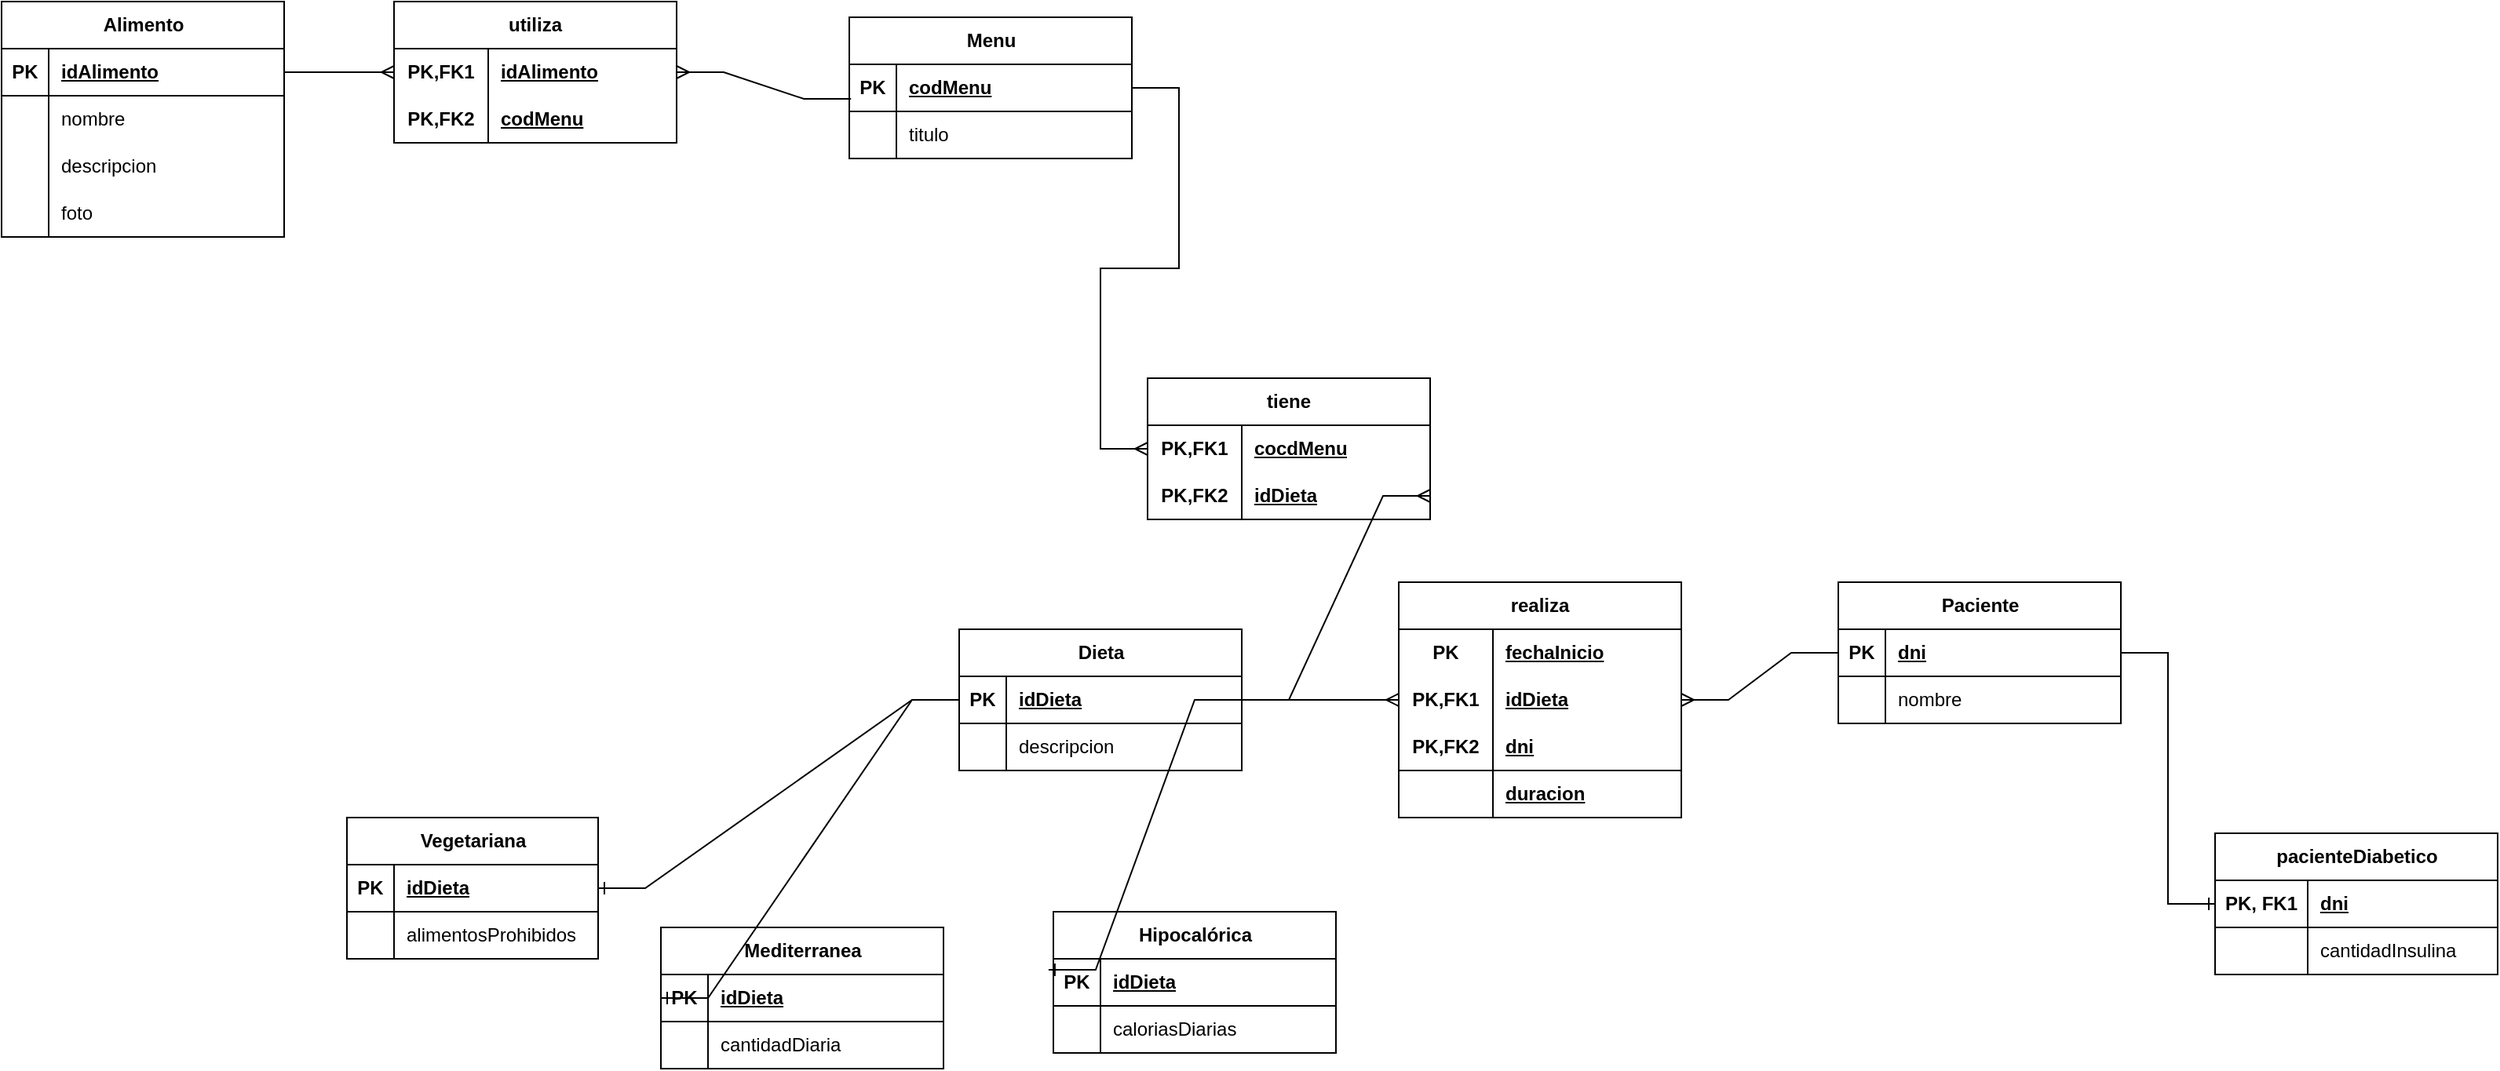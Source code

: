 <mxfile version="22.1.21" type="device">
  <diagram name="Página-1" id="oYY-aTcxlqG4oRUrxusF">
    <mxGraphModel dx="1615" dy="955" grid="1" gridSize="10" guides="1" tooltips="1" connect="1" arrows="1" fold="1" page="1" pageScale="1" pageWidth="827" pageHeight="1169" math="0" shadow="0">
      <root>
        <mxCell id="0" />
        <mxCell id="1" parent="0" />
        <mxCell id="V4Q_KxVvTnMEaKSa2x1a-1" value="Alimento" style="shape=table;startSize=30;container=1;collapsible=1;childLayout=tableLayout;fixedRows=1;rowLines=0;fontStyle=1;align=center;resizeLast=1;html=1;" parent="1" vertex="1">
          <mxGeometry x="20" y="30" width="180" height="150" as="geometry" />
        </mxCell>
        <mxCell id="V4Q_KxVvTnMEaKSa2x1a-2" value="" style="shape=tableRow;horizontal=0;startSize=0;swimlaneHead=0;swimlaneBody=0;fillColor=none;collapsible=0;dropTarget=0;points=[[0,0.5],[1,0.5]];portConstraint=eastwest;top=0;left=0;right=0;bottom=1;" parent="V4Q_KxVvTnMEaKSa2x1a-1" vertex="1">
          <mxGeometry y="30" width="180" height="30" as="geometry" />
        </mxCell>
        <mxCell id="V4Q_KxVvTnMEaKSa2x1a-3" value="PK" style="shape=partialRectangle;connectable=0;fillColor=none;top=0;left=0;bottom=0;right=0;fontStyle=1;overflow=hidden;whiteSpace=wrap;html=1;" parent="V4Q_KxVvTnMEaKSa2x1a-2" vertex="1">
          <mxGeometry width="30" height="30" as="geometry">
            <mxRectangle width="30" height="30" as="alternateBounds" />
          </mxGeometry>
        </mxCell>
        <mxCell id="V4Q_KxVvTnMEaKSa2x1a-4" value="idAlimento" style="shape=partialRectangle;connectable=0;fillColor=none;top=0;left=0;bottom=0;right=0;align=left;spacingLeft=6;fontStyle=5;overflow=hidden;whiteSpace=wrap;html=1;" parent="V4Q_KxVvTnMEaKSa2x1a-2" vertex="1">
          <mxGeometry x="30" width="150" height="30" as="geometry">
            <mxRectangle width="150" height="30" as="alternateBounds" />
          </mxGeometry>
        </mxCell>
        <mxCell id="V4Q_KxVvTnMEaKSa2x1a-5" value="" style="shape=tableRow;horizontal=0;startSize=0;swimlaneHead=0;swimlaneBody=0;fillColor=none;collapsible=0;dropTarget=0;points=[[0,0.5],[1,0.5]];portConstraint=eastwest;top=0;left=0;right=0;bottom=0;" parent="V4Q_KxVvTnMEaKSa2x1a-1" vertex="1">
          <mxGeometry y="60" width="180" height="30" as="geometry" />
        </mxCell>
        <mxCell id="V4Q_KxVvTnMEaKSa2x1a-6" value="" style="shape=partialRectangle;connectable=0;fillColor=none;top=0;left=0;bottom=0;right=0;editable=1;overflow=hidden;whiteSpace=wrap;html=1;" parent="V4Q_KxVvTnMEaKSa2x1a-5" vertex="1">
          <mxGeometry width="30" height="30" as="geometry">
            <mxRectangle width="30" height="30" as="alternateBounds" />
          </mxGeometry>
        </mxCell>
        <mxCell id="V4Q_KxVvTnMEaKSa2x1a-7" value="nombre" style="shape=partialRectangle;connectable=0;fillColor=none;top=0;left=0;bottom=0;right=0;align=left;spacingLeft=6;overflow=hidden;whiteSpace=wrap;html=1;" parent="V4Q_KxVvTnMEaKSa2x1a-5" vertex="1">
          <mxGeometry x="30" width="150" height="30" as="geometry">
            <mxRectangle width="150" height="30" as="alternateBounds" />
          </mxGeometry>
        </mxCell>
        <mxCell id="V4Q_KxVvTnMEaKSa2x1a-8" value="" style="shape=tableRow;horizontal=0;startSize=0;swimlaneHead=0;swimlaneBody=0;fillColor=none;collapsible=0;dropTarget=0;points=[[0,0.5],[1,0.5]];portConstraint=eastwest;top=0;left=0;right=0;bottom=0;" parent="V4Q_KxVvTnMEaKSa2x1a-1" vertex="1">
          <mxGeometry y="90" width="180" height="30" as="geometry" />
        </mxCell>
        <mxCell id="V4Q_KxVvTnMEaKSa2x1a-9" value="" style="shape=partialRectangle;connectable=0;fillColor=none;top=0;left=0;bottom=0;right=0;editable=1;overflow=hidden;whiteSpace=wrap;html=1;" parent="V4Q_KxVvTnMEaKSa2x1a-8" vertex="1">
          <mxGeometry width="30" height="30" as="geometry">
            <mxRectangle width="30" height="30" as="alternateBounds" />
          </mxGeometry>
        </mxCell>
        <mxCell id="V4Q_KxVvTnMEaKSa2x1a-10" value="descripcion" style="shape=partialRectangle;connectable=0;fillColor=none;top=0;left=0;bottom=0;right=0;align=left;spacingLeft=6;overflow=hidden;whiteSpace=wrap;html=1;" parent="V4Q_KxVvTnMEaKSa2x1a-8" vertex="1">
          <mxGeometry x="30" width="150" height="30" as="geometry">
            <mxRectangle width="150" height="30" as="alternateBounds" />
          </mxGeometry>
        </mxCell>
        <mxCell id="V4Q_KxVvTnMEaKSa2x1a-11" value="" style="shape=tableRow;horizontal=0;startSize=0;swimlaneHead=0;swimlaneBody=0;fillColor=none;collapsible=0;dropTarget=0;points=[[0,0.5],[1,0.5]];portConstraint=eastwest;top=0;left=0;right=0;bottom=0;" parent="V4Q_KxVvTnMEaKSa2x1a-1" vertex="1">
          <mxGeometry y="120" width="180" height="30" as="geometry" />
        </mxCell>
        <mxCell id="V4Q_KxVvTnMEaKSa2x1a-12" value="" style="shape=partialRectangle;connectable=0;fillColor=none;top=0;left=0;bottom=0;right=0;editable=1;overflow=hidden;whiteSpace=wrap;html=1;" parent="V4Q_KxVvTnMEaKSa2x1a-11" vertex="1">
          <mxGeometry width="30" height="30" as="geometry">
            <mxRectangle width="30" height="30" as="alternateBounds" />
          </mxGeometry>
        </mxCell>
        <mxCell id="V4Q_KxVvTnMEaKSa2x1a-13" value="foto" style="shape=partialRectangle;connectable=0;fillColor=none;top=0;left=0;bottom=0;right=0;align=left;spacingLeft=6;overflow=hidden;whiteSpace=wrap;html=1;" parent="V4Q_KxVvTnMEaKSa2x1a-11" vertex="1">
          <mxGeometry x="30" width="150" height="30" as="geometry">
            <mxRectangle width="150" height="30" as="alternateBounds" />
          </mxGeometry>
        </mxCell>
        <mxCell id="V4Q_KxVvTnMEaKSa2x1a-28" value="utiliza" style="shape=table;startSize=30;container=1;collapsible=1;childLayout=tableLayout;fixedRows=1;rowLines=0;fontStyle=1;align=center;resizeLast=1;html=1;whiteSpace=wrap;" parent="1" vertex="1">
          <mxGeometry x="270" y="30" width="180" height="90" as="geometry" />
        </mxCell>
        <mxCell id="V4Q_KxVvTnMEaKSa2x1a-29" value="" style="shape=tableRow;horizontal=0;startSize=0;swimlaneHead=0;swimlaneBody=0;fillColor=none;collapsible=0;dropTarget=0;points=[[0,0.5],[1,0.5]];portConstraint=eastwest;top=0;left=0;right=0;bottom=0;html=1;" parent="V4Q_KxVvTnMEaKSa2x1a-28" vertex="1">
          <mxGeometry y="30" width="180" height="30" as="geometry" />
        </mxCell>
        <mxCell id="V4Q_KxVvTnMEaKSa2x1a-30" value="PK,FK1" style="shape=partialRectangle;connectable=0;fillColor=none;top=0;left=0;bottom=0;right=0;fontStyle=1;overflow=hidden;html=1;whiteSpace=wrap;" parent="V4Q_KxVvTnMEaKSa2x1a-29" vertex="1">
          <mxGeometry width="60" height="30" as="geometry">
            <mxRectangle width="60" height="30" as="alternateBounds" />
          </mxGeometry>
        </mxCell>
        <mxCell id="V4Q_KxVvTnMEaKSa2x1a-31" value="idAlimento" style="shape=partialRectangle;connectable=0;fillColor=none;top=0;left=0;bottom=0;right=0;align=left;spacingLeft=6;fontStyle=5;overflow=hidden;html=1;whiteSpace=wrap;" parent="V4Q_KxVvTnMEaKSa2x1a-29" vertex="1">
          <mxGeometry x="60" width="120" height="30" as="geometry">
            <mxRectangle width="120" height="30" as="alternateBounds" />
          </mxGeometry>
        </mxCell>
        <mxCell id="V4Q_KxVvTnMEaKSa2x1a-32" value="" style="shape=tableRow;horizontal=0;startSize=0;swimlaneHead=0;swimlaneBody=0;fillColor=none;collapsible=0;dropTarget=0;points=[[0,0.5],[1,0.5]];portConstraint=eastwest;top=0;left=0;right=0;bottom=1;html=1;" parent="V4Q_KxVvTnMEaKSa2x1a-28" vertex="1">
          <mxGeometry y="60" width="180" height="30" as="geometry" />
        </mxCell>
        <mxCell id="V4Q_KxVvTnMEaKSa2x1a-33" value="PK,FK2" style="shape=partialRectangle;connectable=0;fillColor=none;top=0;left=0;bottom=0;right=0;fontStyle=1;overflow=hidden;html=1;whiteSpace=wrap;" parent="V4Q_KxVvTnMEaKSa2x1a-32" vertex="1">
          <mxGeometry width="60" height="30" as="geometry">
            <mxRectangle width="60" height="30" as="alternateBounds" />
          </mxGeometry>
        </mxCell>
        <mxCell id="V4Q_KxVvTnMEaKSa2x1a-34" value="codMenu" style="shape=partialRectangle;connectable=0;fillColor=none;top=0;left=0;bottom=0;right=0;align=left;spacingLeft=6;fontStyle=5;overflow=hidden;html=1;whiteSpace=wrap;" parent="V4Q_KxVvTnMEaKSa2x1a-32" vertex="1">
          <mxGeometry x="60" width="120" height="30" as="geometry">
            <mxRectangle width="120" height="30" as="alternateBounds" />
          </mxGeometry>
        </mxCell>
        <mxCell id="V4Q_KxVvTnMEaKSa2x1a-41" value="" style="edgeStyle=entityRelationEdgeStyle;fontSize=12;html=1;endArrow=ERmany;rounded=0;exitX=1;exitY=0.5;exitDx=0;exitDy=0;entryX=0;entryY=0.5;entryDx=0;entryDy=0;" parent="1" source="V4Q_KxVvTnMEaKSa2x1a-2" target="V4Q_KxVvTnMEaKSa2x1a-29" edge="1">
          <mxGeometry width="100" height="100" relative="1" as="geometry">
            <mxPoint x="280" y="380" as="sourcePoint" />
            <mxPoint x="380" y="280" as="targetPoint" />
          </mxGeometry>
        </mxCell>
        <mxCell id="V4Q_KxVvTnMEaKSa2x1a-42" value="Menu" style="shape=table;startSize=30;container=1;collapsible=1;childLayout=tableLayout;fixedRows=1;rowLines=0;fontStyle=1;align=center;resizeLast=1;html=1;" parent="1" vertex="1">
          <mxGeometry x="560" y="40" width="180" height="90" as="geometry" />
        </mxCell>
        <mxCell id="V4Q_KxVvTnMEaKSa2x1a-43" value="" style="shape=tableRow;horizontal=0;startSize=0;swimlaneHead=0;swimlaneBody=0;fillColor=none;collapsible=0;dropTarget=0;points=[[0,0.5],[1,0.5]];portConstraint=eastwest;top=0;left=0;right=0;bottom=1;" parent="V4Q_KxVvTnMEaKSa2x1a-42" vertex="1">
          <mxGeometry y="30" width="180" height="30" as="geometry" />
        </mxCell>
        <mxCell id="V4Q_KxVvTnMEaKSa2x1a-44" value="PK" style="shape=partialRectangle;connectable=0;fillColor=none;top=0;left=0;bottom=0;right=0;fontStyle=1;overflow=hidden;whiteSpace=wrap;html=1;" parent="V4Q_KxVvTnMEaKSa2x1a-43" vertex="1">
          <mxGeometry width="30" height="30" as="geometry">
            <mxRectangle width="30" height="30" as="alternateBounds" />
          </mxGeometry>
        </mxCell>
        <mxCell id="V4Q_KxVvTnMEaKSa2x1a-45" value="codMenu" style="shape=partialRectangle;connectable=0;fillColor=none;top=0;left=0;bottom=0;right=0;align=left;spacingLeft=6;fontStyle=5;overflow=hidden;whiteSpace=wrap;html=1;" parent="V4Q_KxVvTnMEaKSa2x1a-43" vertex="1">
          <mxGeometry x="30" width="150" height="30" as="geometry">
            <mxRectangle width="150" height="30" as="alternateBounds" />
          </mxGeometry>
        </mxCell>
        <mxCell id="V4Q_KxVvTnMEaKSa2x1a-46" value="" style="shape=tableRow;horizontal=0;startSize=0;swimlaneHead=0;swimlaneBody=0;fillColor=none;collapsible=0;dropTarget=0;points=[[0,0.5],[1,0.5]];portConstraint=eastwest;top=0;left=0;right=0;bottom=0;" parent="V4Q_KxVvTnMEaKSa2x1a-42" vertex="1">
          <mxGeometry y="60" width="180" height="30" as="geometry" />
        </mxCell>
        <mxCell id="V4Q_KxVvTnMEaKSa2x1a-47" value="" style="shape=partialRectangle;connectable=0;fillColor=none;top=0;left=0;bottom=0;right=0;editable=1;overflow=hidden;whiteSpace=wrap;html=1;" parent="V4Q_KxVvTnMEaKSa2x1a-46" vertex="1">
          <mxGeometry width="30" height="30" as="geometry">
            <mxRectangle width="30" height="30" as="alternateBounds" />
          </mxGeometry>
        </mxCell>
        <mxCell id="V4Q_KxVvTnMEaKSa2x1a-48" value="titulo" style="shape=partialRectangle;connectable=0;fillColor=none;top=0;left=0;bottom=0;right=0;align=left;spacingLeft=6;overflow=hidden;whiteSpace=wrap;html=1;" parent="V4Q_KxVvTnMEaKSa2x1a-46" vertex="1">
          <mxGeometry x="30" width="150" height="30" as="geometry">
            <mxRectangle width="150" height="30" as="alternateBounds" />
          </mxGeometry>
        </mxCell>
        <mxCell id="V4Q_KxVvTnMEaKSa2x1a-55" value="" style="edgeStyle=entityRelationEdgeStyle;fontSize=12;html=1;endArrow=ERmany;rounded=0;exitX=0.006;exitY=0.733;exitDx=0;exitDy=0;exitPerimeter=0;entryX=1;entryY=0.5;entryDx=0;entryDy=0;" parent="1" source="V4Q_KxVvTnMEaKSa2x1a-43" target="V4Q_KxVvTnMEaKSa2x1a-29" edge="1">
          <mxGeometry width="100" height="100" relative="1" as="geometry">
            <mxPoint x="540" y="200" as="sourcePoint" />
            <mxPoint x="380" y="280" as="targetPoint" />
          </mxGeometry>
        </mxCell>
        <mxCell id="V4Q_KxVvTnMEaKSa2x1a-56" value="Vegetariana" style="shape=table;startSize=30;container=1;collapsible=1;childLayout=tableLayout;fixedRows=1;rowLines=0;fontStyle=1;align=center;resizeLast=1;html=1;" parent="1" vertex="1">
          <mxGeometry x="240" y="550" width="160" height="90" as="geometry">
            <mxRectangle x="270" y="200" width="110" height="30" as="alternateBounds" />
          </mxGeometry>
        </mxCell>
        <mxCell id="V4Q_KxVvTnMEaKSa2x1a-57" value="" style="shape=tableRow;horizontal=0;startSize=0;swimlaneHead=0;swimlaneBody=0;fillColor=none;collapsible=0;dropTarget=0;points=[[0,0.5],[1,0.5]];portConstraint=eastwest;top=0;left=0;right=0;bottom=1;" parent="V4Q_KxVvTnMEaKSa2x1a-56" vertex="1">
          <mxGeometry y="30" width="160" height="30" as="geometry" />
        </mxCell>
        <mxCell id="V4Q_KxVvTnMEaKSa2x1a-58" value="PK" style="shape=partialRectangle;connectable=0;fillColor=none;top=0;left=0;bottom=0;right=0;fontStyle=1;overflow=hidden;whiteSpace=wrap;html=1;" parent="V4Q_KxVvTnMEaKSa2x1a-57" vertex="1">
          <mxGeometry width="30" height="30" as="geometry">
            <mxRectangle width="30" height="30" as="alternateBounds" />
          </mxGeometry>
        </mxCell>
        <mxCell id="V4Q_KxVvTnMEaKSa2x1a-59" value="idDieta" style="shape=partialRectangle;connectable=0;fillColor=none;top=0;left=0;bottom=0;right=0;align=left;spacingLeft=6;fontStyle=5;overflow=hidden;whiteSpace=wrap;html=1;" parent="V4Q_KxVvTnMEaKSa2x1a-57" vertex="1">
          <mxGeometry x="30" width="130" height="30" as="geometry">
            <mxRectangle width="130" height="30" as="alternateBounds" />
          </mxGeometry>
        </mxCell>
        <mxCell id="V4Q_KxVvTnMEaKSa2x1a-60" value="" style="shape=tableRow;horizontal=0;startSize=0;swimlaneHead=0;swimlaneBody=0;fillColor=none;collapsible=0;dropTarget=0;points=[[0,0.5],[1,0.5]];portConstraint=eastwest;top=0;left=0;right=0;bottom=0;" parent="V4Q_KxVvTnMEaKSa2x1a-56" vertex="1">
          <mxGeometry y="60" width="160" height="30" as="geometry" />
        </mxCell>
        <mxCell id="V4Q_KxVvTnMEaKSa2x1a-61" value="" style="shape=partialRectangle;connectable=0;fillColor=none;top=0;left=0;bottom=0;right=0;editable=1;overflow=hidden;whiteSpace=wrap;html=1;" parent="V4Q_KxVvTnMEaKSa2x1a-60" vertex="1">
          <mxGeometry width="30" height="30" as="geometry">
            <mxRectangle width="30" height="30" as="alternateBounds" />
          </mxGeometry>
        </mxCell>
        <mxCell id="V4Q_KxVvTnMEaKSa2x1a-62" value="alimentosProhibidos" style="shape=partialRectangle;connectable=0;fillColor=none;top=0;left=0;bottom=0;right=0;align=left;spacingLeft=6;overflow=hidden;whiteSpace=wrap;html=1;" parent="V4Q_KxVvTnMEaKSa2x1a-60" vertex="1">
          <mxGeometry x="30" width="130" height="30" as="geometry">
            <mxRectangle width="130" height="30" as="alternateBounds" />
          </mxGeometry>
        </mxCell>
        <mxCell id="V4Q_KxVvTnMEaKSa2x1a-69" value="" style="edgeStyle=entityRelationEdgeStyle;fontSize=12;html=1;endArrow=ERone;endFill=1;rounded=0;exitX=0;exitY=0.5;exitDx=0;exitDy=0;" parent="1" source="4MyRbjUL68jbBqJMApFy-2" target="V4Q_KxVvTnMEaKSa2x1a-57" edge="1">
          <mxGeometry width="100" height="100" relative="1" as="geometry">
            <mxPoint x="280" y="380" as="sourcePoint" />
            <mxPoint x="380" y="280" as="targetPoint" />
          </mxGeometry>
        </mxCell>
        <mxCell id="V4Q_KxVvTnMEaKSa2x1a-70" value="Mediterranea" style="shape=table;startSize=30;container=1;collapsible=1;childLayout=tableLayout;fixedRows=1;rowLines=0;fontStyle=1;align=center;resizeLast=1;html=1;" parent="1" vertex="1">
          <mxGeometry x="440" y="620" width="180" height="90" as="geometry" />
        </mxCell>
        <mxCell id="V4Q_KxVvTnMEaKSa2x1a-71" value="" style="shape=tableRow;horizontal=0;startSize=0;swimlaneHead=0;swimlaneBody=0;fillColor=none;collapsible=0;dropTarget=0;points=[[0,0.5],[1,0.5]];portConstraint=eastwest;top=0;left=0;right=0;bottom=1;" parent="V4Q_KxVvTnMEaKSa2x1a-70" vertex="1">
          <mxGeometry y="30" width="180" height="30" as="geometry" />
        </mxCell>
        <mxCell id="V4Q_KxVvTnMEaKSa2x1a-72" value="PK" style="shape=partialRectangle;connectable=0;fillColor=none;top=0;left=0;bottom=0;right=0;fontStyle=1;overflow=hidden;whiteSpace=wrap;html=1;" parent="V4Q_KxVvTnMEaKSa2x1a-71" vertex="1">
          <mxGeometry width="30" height="30" as="geometry">
            <mxRectangle width="30" height="30" as="alternateBounds" />
          </mxGeometry>
        </mxCell>
        <mxCell id="V4Q_KxVvTnMEaKSa2x1a-73" value="idDieta" style="shape=partialRectangle;connectable=0;fillColor=none;top=0;left=0;bottom=0;right=0;align=left;spacingLeft=6;fontStyle=5;overflow=hidden;whiteSpace=wrap;html=1;" parent="V4Q_KxVvTnMEaKSa2x1a-71" vertex="1">
          <mxGeometry x="30" width="150" height="30" as="geometry">
            <mxRectangle width="150" height="30" as="alternateBounds" />
          </mxGeometry>
        </mxCell>
        <mxCell id="V4Q_KxVvTnMEaKSa2x1a-74" value="" style="shape=tableRow;horizontal=0;startSize=0;swimlaneHead=0;swimlaneBody=0;fillColor=none;collapsible=0;dropTarget=0;points=[[0,0.5],[1,0.5]];portConstraint=eastwest;top=0;left=0;right=0;bottom=0;" parent="V4Q_KxVvTnMEaKSa2x1a-70" vertex="1">
          <mxGeometry y="60" width="180" height="30" as="geometry" />
        </mxCell>
        <mxCell id="V4Q_KxVvTnMEaKSa2x1a-75" value="" style="shape=partialRectangle;connectable=0;fillColor=none;top=0;left=0;bottom=0;right=0;editable=1;overflow=hidden;whiteSpace=wrap;html=1;" parent="V4Q_KxVvTnMEaKSa2x1a-74" vertex="1">
          <mxGeometry width="30" height="30" as="geometry">
            <mxRectangle width="30" height="30" as="alternateBounds" />
          </mxGeometry>
        </mxCell>
        <mxCell id="V4Q_KxVvTnMEaKSa2x1a-76" value="cantidadDiaria" style="shape=partialRectangle;connectable=0;fillColor=none;top=0;left=0;bottom=0;right=0;align=left;spacingLeft=6;overflow=hidden;whiteSpace=wrap;html=1;" parent="V4Q_KxVvTnMEaKSa2x1a-74" vertex="1">
          <mxGeometry x="30" width="150" height="30" as="geometry">
            <mxRectangle width="150" height="30" as="alternateBounds" />
          </mxGeometry>
        </mxCell>
        <mxCell id="V4Q_KxVvTnMEaKSa2x1a-83" value="" style="edgeStyle=entityRelationEdgeStyle;fontSize=12;html=1;endArrow=ERone;endFill=1;rounded=0;entryX=0;entryY=0.5;entryDx=0;entryDy=0;" parent="1" source="4MyRbjUL68jbBqJMApFy-1" target="V4Q_KxVvTnMEaKSa2x1a-71" edge="1">
          <mxGeometry width="100" height="100" relative="1" as="geometry">
            <mxPoint x="570" y="245" as="sourcePoint" />
            <mxPoint x="550" y="445" as="targetPoint" />
          </mxGeometry>
        </mxCell>
        <mxCell id="V4Q_KxVvTnMEaKSa2x1a-84" value="Hipocalórica" style="shape=table;startSize=30;container=1;collapsible=1;childLayout=tableLayout;fixedRows=1;rowLines=0;fontStyle=1;align=center;resizeLast=1;html=1;" parent="1" vertex="1">
          <mxGeometry x="690" y="610" width="180" height="90" as="geometry" />
        </mxCell>
        <mxCell id="V4Q_KxVvTnMEaKSa2x1a-85" value="" style="shape=tableRow;horizontal=0;startSize=0;swimlaneHead=0;swimlaneBody=0;fillColor=none;collapsible=0;dropTarget=0;points=[[0,0.5],[1,0.5]];portConstraint=eastwest;top=0;left=0;right=0;bottom=1;" parent="V4Q_KxVvTnMEaKSa2x1a-84" vertex="1">
          <mxGeometry y="30" width="180" height="30" as="geometry" />
        </mxCell>
        <mxCell id="V4Q_KxVvTnMEaKSa2x1a-86" value="PK" style="shape=partialRectangle;connectable=0;fillColor=none;top=0;left=0;bottom=0;right=0;fontStyle=1;overflow=hidden;whiteSpace=wrap;html=1;" parent="V4Q_KxVvTnMEaKSa2x1a-85" vertex="1">
          <mxGeometry width="30" height="30" as="geometry">
            <mxRectangle width="30" height="30" as="alternateBounds" />
          </mxGeometry>
        </mxCell>
        <mxCell id="V4Q_KxVvTnMEaKSa2x1a-87" value="idDieta" style="shape=partialRectangle;connectable=0;fillColor=none;top=0;left=0;bottom=0;right=0;align=left;spacingLeft=6;fontStyle=5;overflow=hidden;whiteSpace=wrap;html=1;" parent="V4Q_KxVvTnMEaKSa2x1a-85" vertex="1">
          <mxGeometry x="30" width="150" height="30" as="geometry">
            <mxRectangle width="150" height="30" as="alternateBounds" />
          </mxGeometry>
        </mxCell>
        <mxCell id="V4Q_KxVvTnMEaKSa2x1a-88" value="" style="shape=tableRow;horizontal=0;startSize=0;swimlaneHead=0;swimlaneBody=0;fillColor=none;collapsible=0;dropTarget=0;points=[[0,0.5],[1,0.5]];portConstraint=eastwest;top=0;left=0;right=0;bottom=0;" parent="V4Q_KxVvTnMEaKSa2x1a-84" vertex="1">
          <mxGeometry y="60" width="180" height="30" as="geometry" />
        </mxCell>
        <mxCell id="V4Q_KxVvTnMEaKSa2x1a-89" value="" style="shape=partialRectangle;connectable=0;fillColor=none;top=0;left=0;bottom=0;right=0;editable=1;overflow=hidden;whiteSpace=wrap;html=1;" parent="V4Q_KxVvTnMEaKSa2x1a-88" vertex="1">
          <mxGeometry width="30" height="30" as="geometry">
            <mxRectangle width="30" height="30" as="alternateBounds" />
          </mxGeometry>
        </mxCell>
        <mxCell id="V4Q_KxVvTnMEaKSa2x1a-90" value="caloriasDiarias" style="shape=partialRectangle;connectable=0;fillColor=none;top=0;left=0;bottom=0;right=0;align=left;spacingLeft=6;overflow=hidden;whiteSpace=wrap;html=1;" parent="V4Q_KxVvTnMEaKSa2x1a-88" vertex="1">
          <mxGeometry x="30" width="150" height="30" as="geometry">
            <mxRectangle width="150" height="30" as="alternateBounds" />
          </mxGeometry>
        </mxCell>
        <mxCell id="V4Q_KxVvTnMEaKSa2x1a-97" value="" style="edgeStyle=entityRelationEdgeStyle;fontSize=12;html=1;endArrow=ERone;endFill=1;rounded=0;exitX=1;exitY=0.5;exitDx=0;exitDy=0;entryX=-0.017;entryY=0.233;entryDx=0;entryDy=0;entryPerimeter=0;" parent="1" source="4MyRbjUL68jbBqJMApFy-2" target="V4Q_KxVvTnMEaKSa2x1a-85" edge="1">
          <mxGeometry width="100" height="100" relative="1" as="geometry">
            <mxPoint x="780" y="110" as="sourcePoint" />
            <mxPoint x="640" y="220" as="targetPoint" />
          </mxGeometry>
        </mxCell>
        <mxCell id="4MyRbjUL68jbBqJMApFy-1" value="Dieta" style="shape=table;startSize=30;container=1;collapsible=1;childLayout=tableLayout;fixedRows=1;rowLines=0;fontStyle=1;align=center;resizeLast=1;html=1;" vertex="1" parent="1">
          <mxGeometry x="630" y="430" width="180" height="90" as="geometry" />
        </mxCell>
        <mxCell id="4MyRbjUL68jbBqJMApFy-2" value="" style="shape=tableRow;horizontal=0;startSize=0;swimlaneHead=0;swimlaneBody=0;fillColor=none;collapsible=0;dropTarget=0;points=[[0,0.5],[1,0.5]];portConstraint=eastwest;top=0;left=0;right=0;bottom=1;" vertex="1" parent="4MyRbjUL68jbBqJMApFy-1">
          <mxGeometry y="30" width="180" height="30" as="geometry" />
        </mxCell>
        <mxCell id="4MyRbjUL68jbBqJMApFy-3" value="PK" style="shape=partialRectangle;connectable=0;fillColor=none;top=0;left=0;bottom=0;right=0;fontStyle=1;overflow=hidden;whiteSpace=wrap;html=1;" vertex="1" parent="4MyRbjUL68jbBqJMApFy-2">
          <mxGeometry width="30" height="30" as="geometry">
            <mxRectangle width="30" height="30" as="alternateBounds" />
          </mxGeometry>
        </mxCell>
        <mxCell id="4MyRbjUL68jbBqJMApFy-4" value="idDieta" style="shape=partialRectangle;connectable=0;fillColor=none;top=0;left=0;bottom=0;right=0;align=left;spacingLeft=6;fontStyle=5;overflow=hidden;whiteSpace=wrap;html=1;" vertex="1" parent="4MyRbjUL68jbBqJMApFy-2">
          <mxGeometry x="30" width="150" height="30" as="geometry">
            <mxRectangle width="150" height="30" as="alternateBounds" />
          </mxGeometry>
        </mxCell>
        <mxCell id="4MyRbjUL68jbBqJMApFy-5" value="" style="shape=tableRow;horizontal=0;startSize=0;swimlaneHead=0;swimlaneBody=0;fillColor=none;collapsible=0;dropTarget=0;points=[[0,0.5],[1,0.5]];portConstraint=eastwest;top=0;left=0;right=0;bottom=0;" vertex="1" parent="4MyRbjUL68jbBqJMApFy-1">
          <mxGeometry y="60" width="180" height="30" as="geometry" />
        </mxCell>
        <mxCell id="4MyRbjUL68jbBqJMApFy-6" value="" style="shape=partialRectangle;connectable=0;fillColor=none;top=0;left=0;bottom=0;right=0;editable=1;overflow=hidden;whiteSpace=wrap;html=1;" vertex="1" parent="4MyRbjUL68jbBqJMApFy-5">
          <mxGeometry width="30" height="30" as="geometry">
            <mxRectangle width="30" height="30" as="alternateBounds" />
          </mxGeometry>
        </mxCell>
        <mxCell id="4MyRbjUL68jbBqJMApFy-7" value="descripcion" style="shape=partialRectangle;connectable=0;fillColor=none;top=0;left=0;bottom=0;right=0;align=left;spacingLeft=6;overflow=hidden;whiteSpace=wrap;html=1;" vertex="1" parent="4MyRbjUL68jbBqJMApFy-5">
          <mxGeometry x="30" width="150" height="30" as="geometry">
            <mxRectangle width="150" height="30" as="alternateBounds" />
          </mxGeometry>
        </mxCell>
        <mxCell id="4MyRbjUL68jbBqJMApFy-27" value="tiene" style="shape=table;startSize=30;container=1;collapsible=1;childLayout=tableLayout;fixedRows=1;rowLines=0;fontStyle=1;align=center;resizeLast=1;html=1;whiteSpace=wrap;" vertex="1" parent="1">
          <mxGeometry x="750" y="270" width="180" height="90" as="geometry" />
        </mxCell>
        <mxCell id="4MyRbjUL68jbBqJMApFy-28" value="" style="shape=tableRow;horizontal=0;startSize=0;swimlaneHead=0;swimlaneBody=0;fillColor=none;collapsible=0;dropTarget=0;points=[[0,0.5],[1,0.5]];portConstraint=eastwest;top=0;left=0;right=0;bottom=0;html=1;" vertex="1" parent="4MyRbjUL68jbBqJMApFy-27">
          <mxGeometry y="30" width="180" height="30" as="geometry" />
        </mxCell>
        <mxCell id="4MyRbjUL68jbBqJMApFy-29" value="PK,FK1" style="shape=partialRectangle;connectable=0;fillColor=none;top=0;left=0;bottom=0;right=0;fontStyle=1;overflow=hidden;html=1;whiteSpace=wrap;" vertex="1" parent="4MyRbjUL68jbBqJMApFy-28">
          <mxGeometry width="60" height="30" as="geometry">
            <mxRectangle width="60" height="30" as="alternateBounds" />
          </mxGeometry>
        </mxCell>
        <mxCell id="4MyRbjUL68jbBqJMApFy-30" value="cocdMenu" style="shape=partialRectangle;connectable=0;fillColor=none;top=0;left=0;bottom=0;right=0;align=left;spacingLeft=6;fontStyle=5;overflow=hidden;html=1;whiteSpace=wrap;" vertex="1" parent="4MyRbjUL68jbBqJMApFy-28">
          <mxGeometry x="60" width="120" height="30" as="geometry">
            <mxRectangle width="120" height="30" as="alternateBounds" />
          </mxGeometry>
        </mxCell>
        <mxCell id="4MyRbjUL68jbBqJMApFy-31" value="" style="shape=tableRow;horizontal=0;startSize=0;swimlaneHead=0;swimlaneBody=0;fillColor=none;collapsible=0;dropTarget=0;points=[[0,0.5],[1,0.5]];portConstraint=eastwest;top=0;left=0;right=0;bottom=1;html=1;" vertex="1" parent="4MyRbjUL68jbBqJMApFy-27">
          <mxGeometry y="60" width="180" height="30" as="geometry" />
        </mxCell>
        <mxCell id="4MyRbjUL68jbBqJMApFy-32" value="PK,FK2" style="shape=partialRectangle;connectable=0;fillColor=none;top=0;left=0;bottom=0;right=0;fontStyle=1;overflow=hidden;html=1;whiteSpace=wrap;" vertex="1" parent="4MyRbjUL68jbBqJMApFy-31">
          <mxGeometry width="60" height="30" as="geometry">
            <mxRectangle width="60" height="30" as="alternateBounds" />
          </mxGeometry>
        </mxCell>
        <mxCell id="4MyRbjUL68jbBqJMApFy-33" value="idDieta" style="shape=partialRectangle;connectable=0;fillColor=none;top=0;left=0;bottom=0;right=0;align=left;spacingLeft=6;fontStyle=5;overflow=hidden;html=1;whiteSpace=wrap;" vertex="1" parent="4MyRbjUL68jbBqJMApFy-31">
          <mxGeometry x="60" width="120" height="30" as="geometry">
            <mxRectangle width="120" height="30" as="alternateBounds" />
          </mxGeometry>
        </mxCell>
        <mxCell id="4MyRbjUL68jbBqJMApFy-34" value="" style="edgeStyle=entityRelationEdgeStyle;fontSize=12;html=1;endArrow=ERmany;rounded=0;entryX=1;entryY=0.5;entryDx=0;entryDy=0;" edge="1" parent="1" source="4MyRbjUL68jbBqJMApFy-1" target="4MyRbjUL68jbBqJMApFy-31">
          <mxGeometry width="100" height="100" relative="1" as="geometry">
            <mxPoint x="590" y="370" as="sourcePoint" />
            <mxPoint x="690" y="270" as="targetPoint" />
          </mxGeometry>
        </mxCell>
        <mxCell id="4MyRbjUL68jbBqJMApFy-35" value="" style="edgeStyle=entityRelationEdgeStyle;fontSize=12;html=1;endArrow=ERmany;rounded=0;entryX=0;entryY=0.5;entryDx=0;entryDy=0;" edge="1" parent="1" source="V4Q_KxVvTnMEaKSa2x1a-42" target="4MyRbjUL68jbBqJMApFy-28">
          <mxGeometry width="100" height="100" relative="1" as="geometry">
            <mxPoint x="590" y="370" as="sourcePoint" />
            <mxPoint x="690" y="270" as="targetPoint" />
          </mxGeometry>
        </mxCell>
        <mxCell id="4MyRbjUL68jbBqJMApFy-36" value="realiza" style="shape=table;startSize=30;container=1;collapsible=1;childLayout=tableLayout;fixedRows=1;rowLines=0;fontStyle=1;align=center;resizeLast=1;html=1;whiteSpace=wrap;" vertex="1" parent="1">
          <mxGeometry x="910" y="400" width="180" height="150" as="geometry" />
        </mxCell>
        <mxCell id="4MyRbjUL68jbBqJMApFy-43" style="shape=tableRow;horizontal=0;startSize=0;swimlaneHead=0;swimlaneBody=0;fillColor=none;collapsible=0;dropTarget=0;points=[[0,0.5],[1,0.5]];portConstraint=eastwest;top=0;left=0;right=0;bottom=0;html=1;" vertex="1" parent="4MyRbjUL68jbBqJMApFy-36">
          <mxGeometry y="30" width="180" height="30" as="geometry" />
        </mxCell>
        <mxCell id="4MyRbjUL68jbBqJMApFy-44" value="PK" style="shape=partialRectangle;connectable=0;fillColor=none;top=0;left=0;bottom=0;right=0;fontStyle=1;overflow=hidden;html=1;whiteSpace=wrap;" vertex="1" parent="4MyRbjUL68jbBqJMApFy-43">
          <mxGeometry width="60" height="30" as="geometry">
            <mxRectangle width="60" height="30" as="alternateBounds" />
          </mxGeometry>
        </mxCell>
        <mxCell id="4MyRbjUL68jbBqJMApFy-45" value="fechaInicio" style="shape=partialRectangle;connectable=0;fillColor=none;top=0;left=0;bottom=0;right=0;align=left;spacingLeft=6;fontStyle=5;overflow=hidden;html=1;whiteSpace=wrap;" vertex="1" parent="4MyRbjUL68jbBqJMApFy-43">
          <mxGeometry x="60" width="120" height="30" as="geometry">
            <mxRectangle width="120" height="30" as="alternateBounds" />
          </mxGeometry>
        </mxCell>
        <mxCell id="4MyRbjUL68jbBqJMApFy-37" value="" style="shape=tableRow;horizontal=0;startSize=0;swimlaneHead=0;swimlaneBody=0;fillColor=none;collapsible=0;dropTarget=0;points=[[0,0.5],[1,0.5]];portConstraint=eastwest;top=0;left=0;right=0;bottom=0;html=1;" vertex="1" parent="4MyRbjUL68jbBqJMApFy-36">
          <mxGeometry y="60" width="180" height="30" as="geometry" />
        </mxCell>
        <mxCell id="4MyRbjUL68jbBqJMApFy-38" value="PK,FK1" style="shape=partialRectangle;connectable=0;fillColor=none;top=0;left=0;bottom=0;right=0;fontStyle=1;overflow=hidden;html=1;whiteSpace=wrap;" vertex="1" parent="4MyRbjUL68jbBqJMApFy-37">
          <mxGeometry width="60" height="30" as="geometry">
            <mxRectangle width="60" height="30" as="alternateBounds" />
          </mxGeometry>
        </mxCell>
        <mxCell id="4MyRbjUL68jbBqJMApFy-39" value="idDieta" style="shape=partialRectangle;connectable=0;fillColor=none;top=0;left=0;bottom=0;right=0;align=left;spacingLeft=6;fontStyle=5;overflow=hidden;html=1;whiteSpace=wrap;" vertex="1" parent="4MyRbjUL68jbBqJMApFy-37">
          <mxGeometry x="60" width="120" height="30" as="geometry">
            <mxRectangle width="120" height="30" as="alternateBounds" />
          </mxGeometry>
        </mxCell>
        <mxCell id="4MyRbjUL68jbBqJMApFy-40" value="" style="shape=tableRow;horizontal=0;startSize=0;swimlaneHead=0;swimlaneBody=0;fillColor=none;collapsible=0;dropTarget=0;points=[[0,0.5],[1,0.5]];portConstraint=eastwest;top=0;left=0;right=0;bottom=1;html=1;" vertex="1" parent="4MyRbjUL68jbBqJMApFy-36">
          <mxGeometry y="90" width="180" height="30" as="geometry" />
        </mxCell>
        <mxCell id="4MyRbjUL68jbBqJMApFy-41" value="PK,FK2" style="shape=partialRectangle;connectable=0;fillColor=none;top=0;left=0;bottom=0;right=0;fontStyle=1;overflow=hidden;html=1;whiteSpace=wrap;" vertex="1" parent="4MyRbjUL68jbBqJMApFy-40">
          <mxGeometry width="60" height="30" as="geometry">
            <mxRectangle width="60" height="30" as="alternateBounds" />
          </mxGeometry>
        </mxCell>
        <mxCell id="4MyRbjUL68jbBqJMApFy-42" value="dni" style="shape=partialRectangle;connectable=0;fillColor=none;top=0;left=0;bottom=0;right=0;align=left;spacingLeft=6;fontStyle=5;overflow=hidden;html=1;whiteSpace=wrap;" vertex="1" parent="4MyRbjUL68jbBqJMApFy-40">
          <mxGeometry x="60" width="120" height="30" as="geometry">
            <mxRectangle width="120" height="30" as="alternateBounds" />
          </mxGeometry>
        </mxCell>
        <mxCell id="4MyRbjUL68jbBqJMApFy-46" style="shape=tableRow;horizontal=0;startSize=0;swimlaneHead=0;swimlaneBody=0;fillColor=none;collapsible=0;dropTarget=0;points=[[0,0.5],[1,0.5]];portConstraint=eastwest;top=0;left=0;right=0;bottom=1;html=1;" vertex="1" parent="4MyRbjUL68jbBqJMApFy-36">
          <mxGeometry y="120" width="180" height="30" as="geometry" />
        </mxCell>
        <mxCell id="4MyRbjUL68jbBqJMApFy-47" style="shape=partialRectangle;connectable=0;fillColor=none;top=0;left=0;bottom=0;right=0;fontStyle=1;overflow=hidden;html=1;whiteSpace=wrap;" vertex="1" parent="4MyRbjUL68jbBqJMApFy-46">
          <mxGeometry width="60" height="30" as="geometry">
            <mxRectangle width="60" height="30" as="alternateBounds" />
          </mxGeometry>
        </mxCell>
        <mxCell id="4MyRbjUL68jbBqJMApFy-48" value="duracion" style="shape=partialRectangle;connectable=0;fillColor=none;top=0;left=0;bottom=0;right=0;align=left;spacingLeft=6;fontStyle=5;overflow=hidden;html=1;whiteSpace=wrap;" vertex="1" parent="4MyRbjUL68jbBqJMApFy-46">
          <mxGeometry x="60" width="120" height="30" as="geometry">
            <mxRectangle width="120" height="30" as="alternateBounds" />
          </mxGeometry>
        </mxCell>
        <mxCell id="4MyRbjUL68jbBqJMApFy-49" value="" style="edgeStyle=entityRelationEdgeStyle;fontSize=12;html=1;endArrow=ERmany;rounded=0;exitX=1;exitY=0.5;exitDx=0;exitDy=0;" edge="1" parent="1" source="4MyRbjUL68jbBqJMApFy-2" target="4MyRbjUL68jbBqJMApFy-36">
          <mxGeometry width="100" height="100" relative="1" as="geometry">
            <mxPoint x="830" y="320" as="sourcePoint" />
            <mxPoint x="930" y="220" as="targetPoint" />
          </mxGeometry>
        </mxCell>
        <mxCell id="4MyRbjUL68jbBqJMApFy-50" value="Paciente" style="shape=table;startSize=30;container=1;collapsible=1;childLayout=tableLayout;fixedRows=1;rowLines=0;fontStyle=1;align=center;resizeLast=1;html=1;" vertex="1" parent="1">
          <mxGeometry x="1190" y="400" width="180" height="90" as="geometry" />
        </mxCell>
        <mxCell id="4MyRbjUL68jbBqJMApFy-51" value="" style="shape=tableRow;horizontal=0;startSize=0;swimlaneHead=0;swimlaneBody=0;fillColor=none;collapsible=0;dropTarget=0;points=[[0,0.5],[1,0.5]];portConstraint=eastwest;top=0;left=0;right=0;bottom=1;" vertex="1" parent="4MyRbjUL68jbBqJMApFy-50">
          <mxGeometry y="30" width="180" height="30" as="geometry" />
        </mxCell>
        <mxCell id="4MyRbjUL68jbBqJMApFy-52" value="PK" style="shape=partialRectangle;connectable=0;fillColor=none;top=0;left=0;bottom=0;right=0;fontStyle=1;overflow=hidden;whiteSpace=wrap;html=1;" vertex="1" parent="4MyRbjUL68jbBqJMApFy-51">
          <mxGeometry width="30" height="30" as="geometry">
            <mxRectangle width="30" height="30" as="alternateBounds" />
          </mxGeometry>
        </mxCell>
        <mxCell id="4MyRbjUL68jbBqJMApFy-53" value="dni" style="shape=partialRectangle;connectable=0;fillColor=none;top=0;left=0;bottom=0;right=0;align=left;spacingLeft=6;fontStyle=5;overflow=hidden;whiteSpace=wrap;html=1;" vertex="1" parent="4MyRbjUL68jbBqJMApFy-51">
          <mxGeometry x="30" width="150" height="30" as="geometry">
            <mxRectangle width="150" height="30" as="alternateBounds" />
          </mxGeometry>
        </mxCell>
        <mxCell id="4MyRbjUL68jbBqJMApFy-54" value="" style="shape=tableRow;horizontal=0;startSize=0;swimlaneHead=0;swimlaneBody=0;fillColor=none;collapsible=0;dropTarget=0;points=[[0,0.5],[1,0.5]];portConstraint=eastwest;top=0;left=0;right=0;bottom=0;" vertex="1" parent="4MyRbjUL68jbBqJMApFy-50">
          <mxGeometry y="60" width="180" height="30" as="geometry" />
        </mxCell>
        <mxCell id="4MyRbjUL68jbBqJMApFy-55" value="" style="shape=partialRectangle;connectable=0;fillColor=none;top=0;left=0;bottom=0;right=0;editable=1;overflow=hidden;whiteSpace=wrap;html=1;" vertex="1" parent="4MyRbjUL68jbBqJMApFy-54">
          <mxGeometry width="30" height="30" as="geometry">
            <mxRectangle width="30" height="30" as="alternateBounds" />
          </mxGeometry>
        </mxCell>
        <mxCell id="4MyRbjUL68jbBqJMApFy-56" value="nombre" style="shape=partialRectangle;connectable=0;fillColor=none;top=0;left=0;bottom=0;right=0;align=left;spacingLeft=6;overflow=hidden;whiteSpace=wrap;html=1;" vertex="1" parent="4MyRbjUL68jbBqJMApFy-54">
          <mxGeometry x="30" width="150" height="30" as="geometry">
            <mxRectangle width="150" height="30" as="alternateBounds" />
          </mxGeometry>
        </mxCell>
        <mxCell id="4MyRbjUL68jbBqJMApFy-63" value="" style="edgeStyle=entityRelationEdgeStyle;fontSize=12;html=1;endArrow=ERmany;rounded=0;exitX=0;exitY=0.5;exitDx=0;exitDy=0;" edge="1" parent="1" source="4MyRbjUL68jbBqJMApFy-51" target="4MyRbjUL68jbBqJMApFy-36">
          <mxGeometry width="100" height="100" relative="1" as="geometry">
            <mxPoint x="830" y="320" as="sourcePoint" />
            <mxPoint x="930" y="220" as="targetPoint" />
          </mxGeometry>
        </mxCell>
        <mxCell id="4MyRbjUL68jbBqJMApFy-64" value="pacienteDiabetico" style="shape=table;startSize=30;container=1;collapsible=1;childLayout=tableLayout;fixedRows=1;rowLines=0;fontStyle=1;align=center;resizeLast=1;html=1;" vertex="1" parent="1">
          <mxGeometry x="1430" y="560" width="180" height="90" as="geometry" />
        </mxCell>
        <mxCell id="4MyRbjUL68jbBqJMApFy-65" value="" style="shape=tableRow;horizontal=0;startSize=0;swimlaneHead=0;swimlaneBody=0;fillColor=none;collapsible=0;dropTarget=0;points=[[0,0.5],[1,0.5]];portConstraint=eastwest;top=0;left=0;right=0;bottom=1;" vertex="1" parent="4MyRbjUL68jbBqJMApFy-64">
          <mxGeometry y="30" width="180" height="30" as="geometry" />
        </mxCell>
        <mxCell id="4MyRbjUL68jbBqJMApFy-66" value="PK, FK1" style="shape=partialRectangle;connectable=0;fillColor=none;top=0;left=0;bottom=0;right=0;fontStyle=1;overflow=hidden;whiteSpace=wrap;html=1;" vertex="1" parent="4MyRbjUL68jbBqJMApFy-65">
          <mxGeometry width="59" height="30" as="geometry">
            <mxRectangle width="59" height="30" as="alternateBounds" />
          </mxGeometry>
        </mxCell>
        <mxCell id="4MyRbjUL68jbBqJMApFy-67" value="dni" style="shape=partialRectangle;connectable=0;fillColor=none;top=0;left=0;bottom=0;right=0;align=left;spacingLeft=6;fontStyle=5;overflow=hidden;whiteSpace=wrap;html=1;" vertex="1" parent="4MyRbjUL68jbBqJMApFy-65">
          <mxGeometry x="59" width="121" height="30" as="geometry">
            <mxRectangle width="121" height="30" as="alternateBounds" />
          </mxGeometry>
        </mxCell>
        <mxCell id="4MyRbjUL68jbBqJMApFy-68" value="" style="shape=tableRow;horizontal=0;startSize=0;swimlaneHead=0;swimlaneBody=0;fillColor=none;collapsible=0;dropTarget=0;points=[[0,0.5],[1,0.5]];portConstraint=eastwest;top=0;left=0;right=0;bottom=0;" vertex="1" parent="4MyRbjUL68jbBqJMApFy-64">
          <mxGeometry y="60" width="180" height="30" as="geometry" />
        </mxCell>
        <mxCell id="4MyRbjUL68jbBqJMApFy-69" value="" style="shape=partialRectangle;connectable=0;fillColor=none;top=0;left=0;bottom=0;right=0;editable=1;overflow=hidden;whiteSpace=wrap;html=1;" vertex="1" parent="4MyRbjUL68jbBqJMApFy-68">
          <mxGeometry width="59" height="30" as="geometry">
            <mxRectangle width="59" height="30" as="alternateBounds" />
          </mxGeometry>
        </mxCell>
        <mxCell id="4MyRbjUL68jbBqJMApFy-70" value="cantidadInsulina" style="shape=partialRectangle;connectable=0;fillColor=none;top=0;left=0;bottom=0;right=0;align=left;spacingLeft=6;overflow=hidden;whiteSpace=wrap;html=1;" vertex="1" parent="4MyRbjUL68jbBqJMApFy-68">
          <mxGeometry x="59" width="121" height="30" as="geometry">
            <mxRectangle width="121" height="30" as="alternateBounds" />
          </mxGeometry>
        </mxCell>
        <mxCell id="4MyRbjUL68jbBqJMApFy-77" value="" style="edgeStyle=entityRelationEdgeStyle;fontSize=12;html=1;endArrow=ERone;endFill=1;rounded=0;entryX=0;entryY=0.5;entryDx=0;entryDy=0;exitX=1;exitY=0.5;exitDx=0;exitDy=0;" edge="1" parent="1" source="4MyRbjUL68jbBqJMApFy-51" target="4MyRbjUL68jbBqJMApFy-65">
          <mxGeometry width="100" height="100" relative="1" as="geometry">
            <mxPoint x="640" y="485" as="sourcePoint" />
            <mxPoint x="450" y="675" as="targetPoint" />
          </mxGeometry>
        </mxCell>
      </root>
    </mxGraphModel>
  </diagram>
</mxfile>
